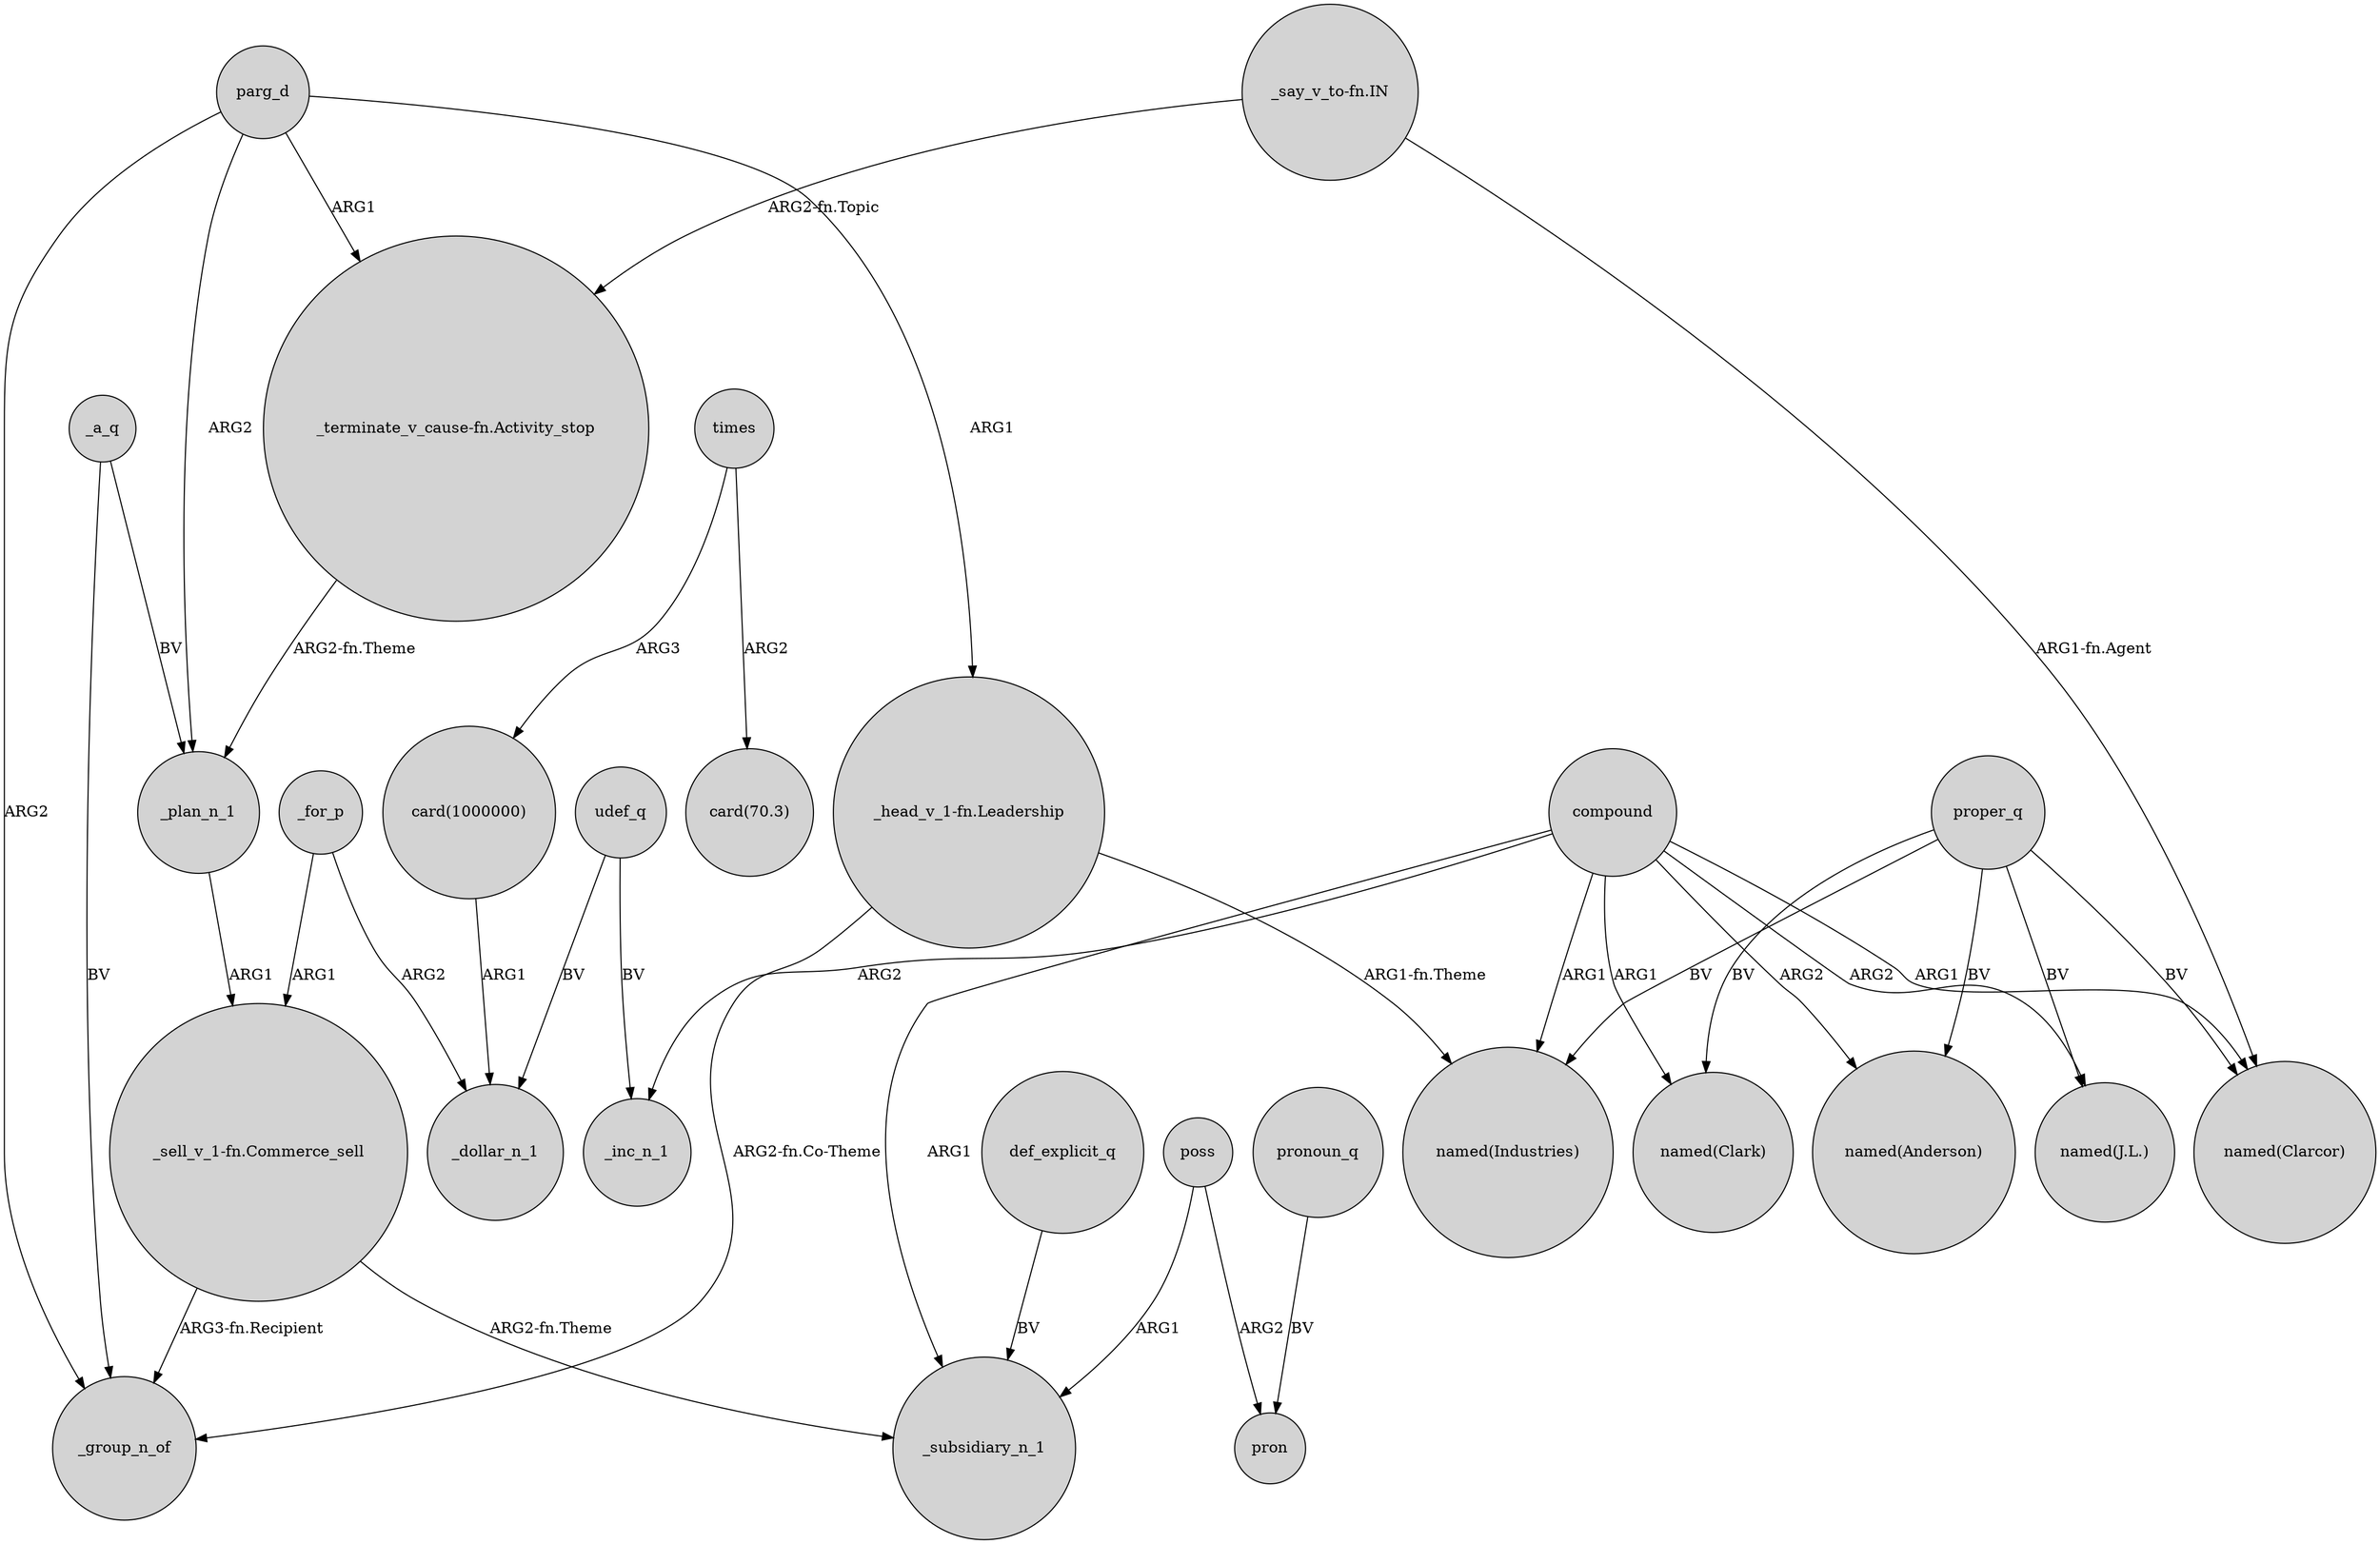 digraph {
	node [shape=circle style=filled]
	compound -> "named(Industries)" [label=ARG1]
	"card(1000000)" -> _dollar_n_1 [label=ARG1]
	times -> "card(70.3)" [label=ARG2]
	udef_q -> _inc_n_1 [label=BV]
	poss -> pron [label=ARG2]
	def_explicit_q -> _subsidiary_n_1 [label=BV]
	_for_p -> _dollar_n_1 [label=ARG2]
	poss -> _subsidiary_n_1 [label=ARG1]
	parg_d -> "_head_v_1-fn.Leadership" [label=ARG1]
	proper_q -> "named(Anderson)" [label=BV]
	"_sell_v_1-fn.Commerce_sell" -> _subsidiary_n_1 [label="ARG2-fn.Theme"]
	compound -> "named(Clark)" [label=ARG1]
	"_say_v_to-fn.IN" -> "named(Clarcor)" [label="ARG1-fn.Agent"]
	compound -> "named(Clarcor)" [label=ARG1]
	compound -> "named(Anderson)" [label=ARG2]
	proper_q -> "named(J.L.)" [label=BV]
	"_terminate_v_cause-fn.Activity_stop" -> _plan_n_1 [label="ARG2-fn.Theme"]
	parg_d -> _group_n_of [label=ARG2]
	parg_d -> "_terminate_v_cause-fn.Activity_stop" [label=ARG1]
	parg_d -> _plan_n_1 [label=ARG2]
	"_head_v_1-fn.Leadership" -> "named(Industries)" [label="ARG1-fn.Theme"]
	pronoun_q -> pron [label=BV]
	proper_q -> "named(Clark)" [label=BV]
	proper_q -> "named(Clarcor)" [label=BV]
	"_say_v_to-fn.IN" -> "_terminate_v_cause-fn.Activity_stop" [label="ARG2-fn.Topic"]
	_plan_n_1 -> "_sell_v_1-fn.Commerce_sell" [label=ARG1]
	times -> "card(1000000)" [label=ARG3]
	"_head_v_1-fn.Leadership" -> _group_n_of [label="ARG2-fn.Co-Theme"]
	_for_p -> "_sell_v_1-fn.Commerce_sell" [label=ARG1]
	"_sell_v_1-fn.Commerce_sell" -> _group_n_of [label="ARG3-fn.Recipient"]
	compound -> _subsidiary_n_1 [label=ARG1]
	compound -> "named(J.L.)" [label=ARG2]
	_a_q -> _group_n_of [label=BV]
	proper_q -> "named(Industries)" [label=BV]
	compound -> _inc_n_1 [label=ARG2]
	_a_q -> _plan_n_1 [label=BV]
	udef_q -> _dollar_n_1 [label=BV]
}
